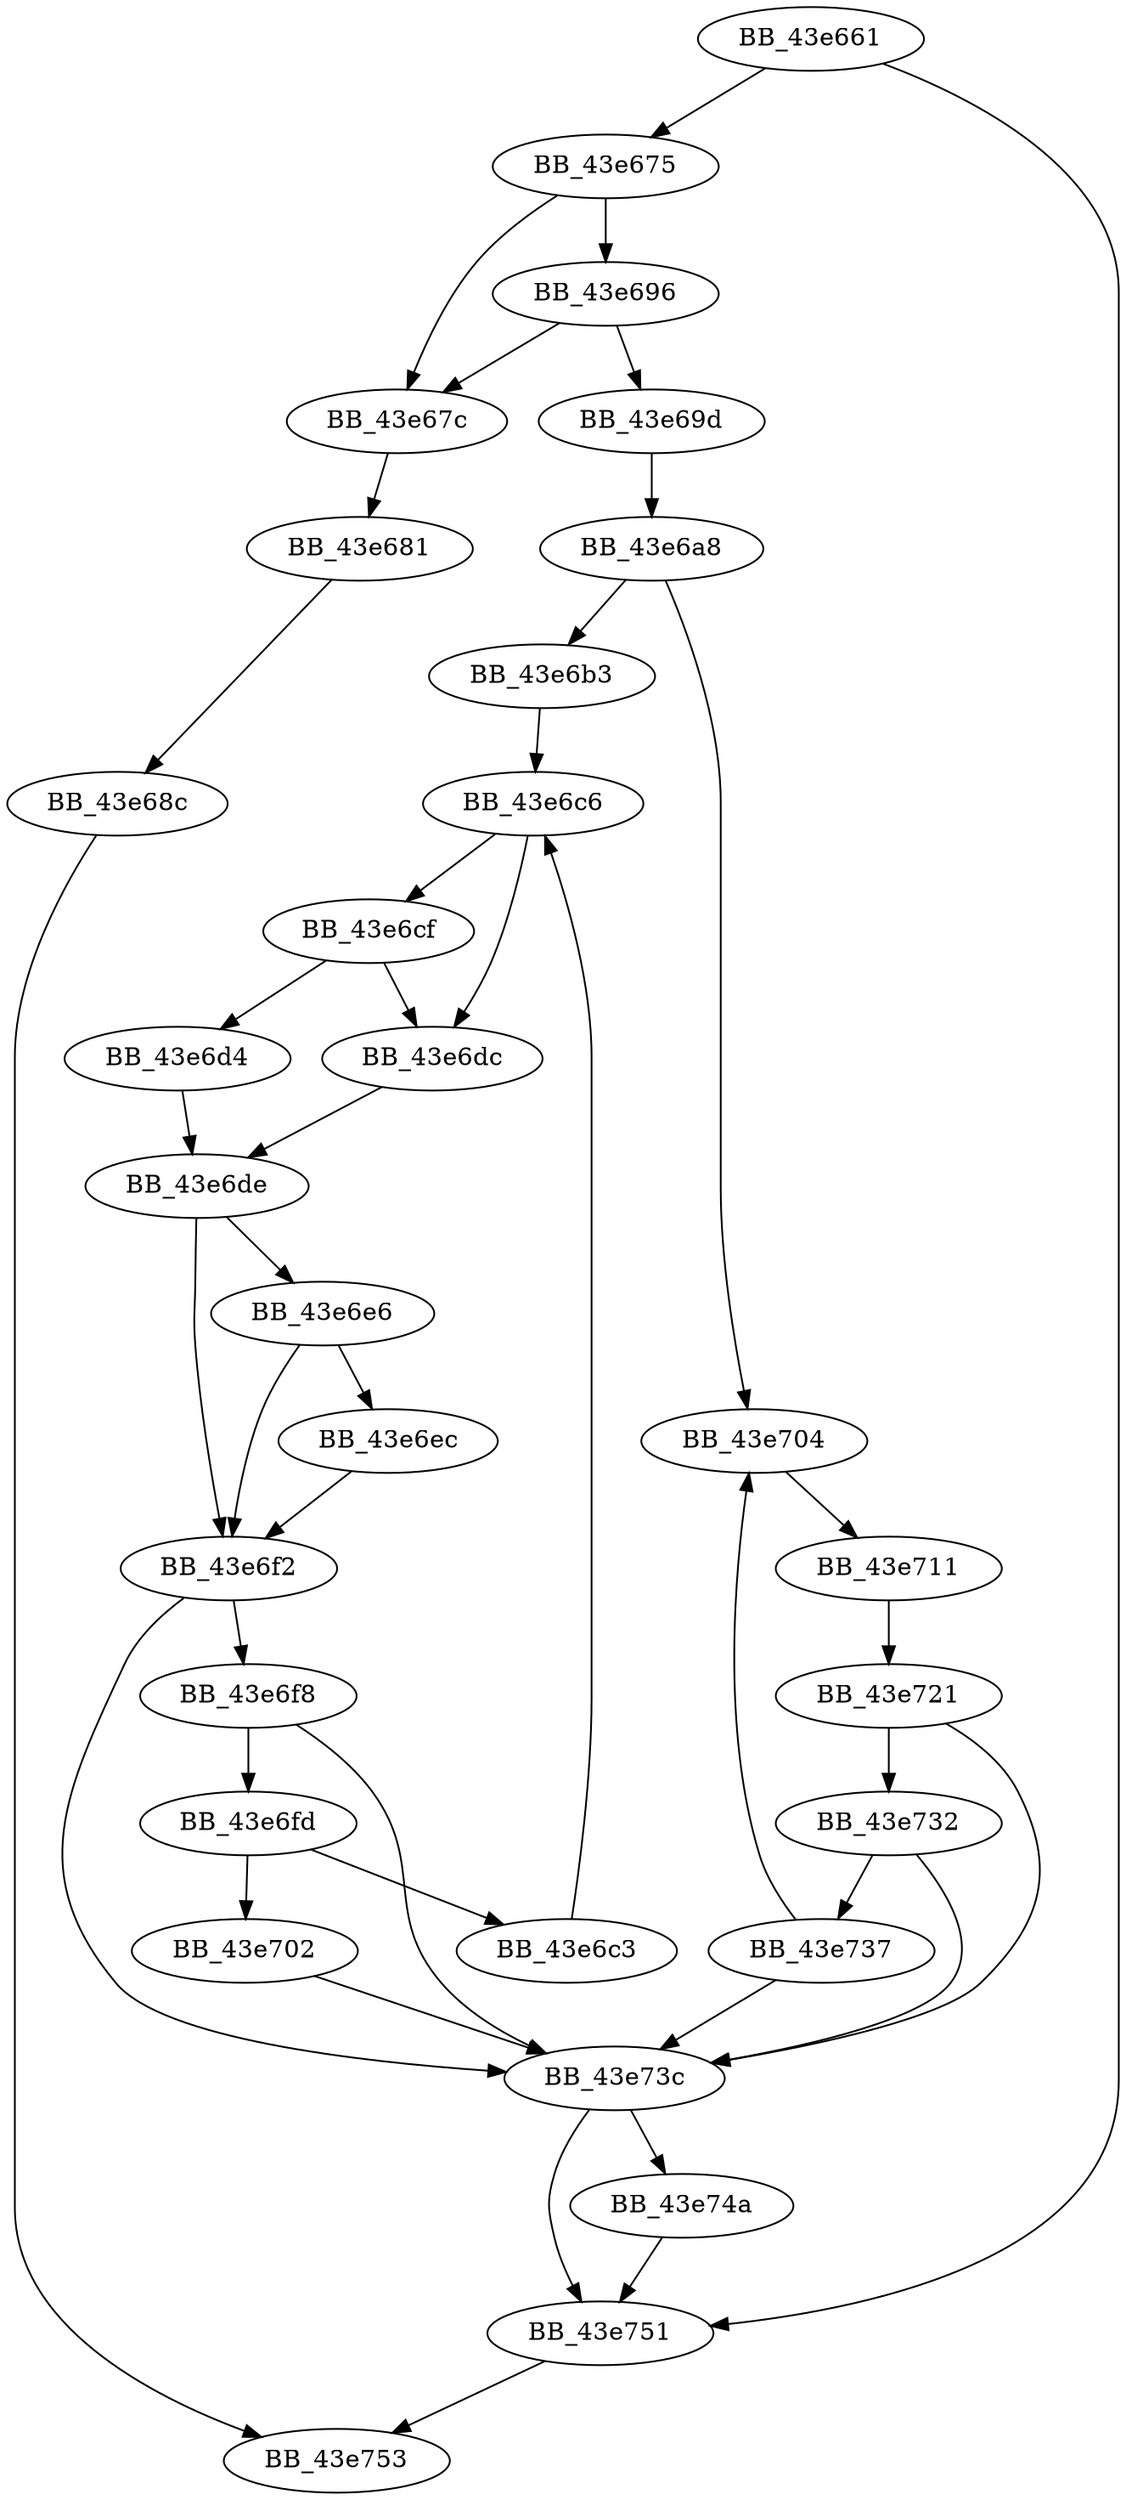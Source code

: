 DiGraph __wcsnicmp_l{
BB_43e661->BB_43e675
BB_43e661->BB_43e751
BB_43e675->BB_43e67c
BB_43e675->BB_43e696
BB_43e67c->BB_43e681
BB_43e681->BB_43e68c
BB_43e68c->BB_43e753
BB_43e696->BB_43e67c
BB_43e696->BB_43e69d
BB_43e69d->BB_43e6a8
BB_43e6a8->BB_43e6b3
BB_43e6a8->BB_43e704
BB_43e6b3->BB_43e6c6
BB_43e6c3->BB_43e6c6
BB_43e6c6->BB_43e6cf
BB_43e6c6->BB_43e6dc
BB_43e6cf->BB_43e6d4
BB_43e6cf->BB_43e6dc
BB_43e6d4->BB_43e6de
BB_43e6dc->BB_43e6de
BB_43e6de->BB_43e6e6
BB_43e6de->BB_43e6f2
BB_43e6e6->BB_43e6ec
BB_43e6e6->BB_43e6f2
BB_43e6ec->BB_43e6f2
BB_43e6f2->BB_43e6f8
BB_43e6f2->BB_43e73c
BB_43e6f8->BB_43e6fd
BB_43e6f8->BB_43e73c
BB_43e6fd->BB_43e6c3
BB_43e6fd->BB_43e702
BB_43e702->BB_43e73c
BB_43e704->BB_43e711
BB_43e711->BB_43e721
BB_43e721->BB_43e732
BB_43e721->BB_43e73c
BB_43e732->BB_43e737
BB_43e732->BB_43e73c
BB_43e737->BB_43e704
BB_43e737->BB_43e73c
BB_43e73c->BB_43e74a
BB_43e73c->BB_43e751
BB_43e74a->BB_43e751
BB_43e751->BB_43e753
}

